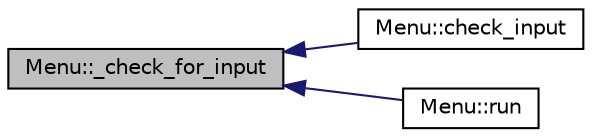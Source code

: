 digraph "Menu::_check_for_input"
{
 // INTERACTIVE_SVG=YES
  edge [fontname="Helvetica",fontsize="10",labelfontname="Helvetica",labelfontsize="10"];
  node [fontname="Helvetica",fontsize="10",shape=record];
  rankdir="LR";
  Node1 [label="Menu::_check_for_input",height=0.2,width=0.4,color="black", fillcolor="grey75", style="filled", fontcolor="black"];
  Node1 -> Node2 [dir="back",color="midnightblue",fontsize="10",style="solid",fontname="Helvetica"];
  Node2 [label="Menu::check_input",height=0.2,width=0.4,color="black", fillcolor="white", style="filled",URL="$classMenu.html#a5ee8a65cae6ca12d570d5f665e2c665c"];
  Node1 -> Node3 [dir="back",color="midnightblue",fontsize="10",style="solid",fontname="Helvetica"];
  Node3 [label="Menu::run",height=0.2,width=0.4,color="black", fillcolor="white", style="filled",URL="$classMenu.html#a8424e0886499d6901c1d2406c568709c",tooltip="menu runner "];
}
